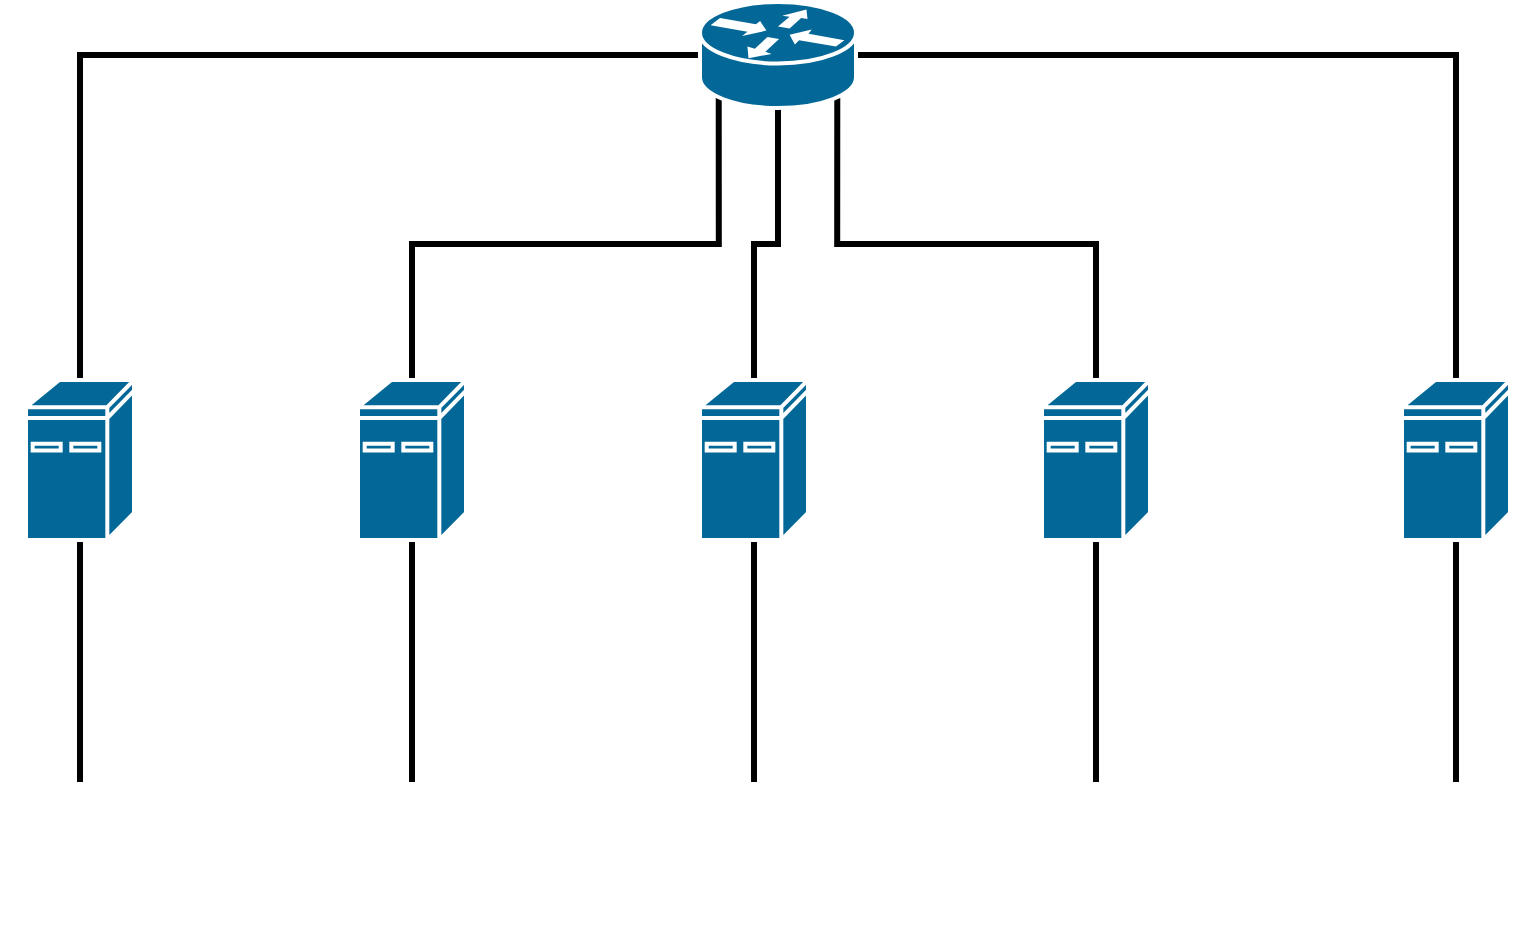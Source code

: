<mxfile version="16.6.4" type="github">
  <diagram name="Page-1" id="c37626ed-c26b-45fb-9056-f9ebc6bb27b6">
    <mxGraphModel dx="1350" dy="-69" grid="1" gridSize="9" guides="1" tooltips="1" connect="1" arrows="1" fold="1" page="1" pageScale="1" pageWidth="1100" pageHeight="850" background="none" math="0" shadow="0">
      <root>
        <mxCell id="0" />
        <mxCell id="1" parent="0" />
        <mxCell id="fl-BmTNFC80VgyWZr80f-6" value="" style="shape=image;html=1;verticalAlign=top;verticalLabelPosition=bottom;labelBackgroundColor=#ffffff;imageAspect=0;aspect=fixed;image=https://cdn2.iconfinder.com/data/icons/boxicons-solid-vol-1/24/bxs-cctv-128.png" vertex="1" parent="1">
          <mxGeometry x="113" y="1470" width="80" height="80" as="geometry" />
        </mxCell>
        <mxCell id="fl-BmTNFC80VgyWZr80f-56" style="edgeStyle=orthogonalEdgeStyle;rounded=0;orthogonalLoop=1;jettySize=auto;html=1;exitX=0.5;exitY=1;exitDx=0;exitDy=0;exitPerimeter=0;entryX=0.5;entryY=0;entryDx=0;entryDy=0;endArrow=none;endFill=0;strokeWidth=3;" edge="1" parent="1" source="fl-BmTNFC80VgyWZr80f-24" target="fl-BmTNFC80VgyWZr80f-6">
          <mxGeometry relative="1" as="geometry" />
        </mxCell>
        <mxCell id="fl-BmTNFC80VgyWZr80f-58" style="edgeStyle=orthogonalEdgeStyle;rounded=0;orthogonalLoop=1;jettySize=auto;html=1;exitX=0.5;exitY=0;exitDx=0;exitDy=0;exitPerimeter=0;entryX=0;entryY=0.5;entryDx=0;entryDy=0;entryPerimeter=0;endArrow=none;endFill=0;strokeWidth=3;" edge="1" parent="1" source="fl-BmTNFC80VgyWZr80f-24" target="fl-BmTNFC80VgyWZr80f-44">
          <mxGeometry relative="1" as="geometry" />
        </mxCell>
        <mxCell id="fl-BmTNFC80VgyWZr80f-24" value="" style="shape=mxgraph.cisco.computers_and_peripherals.ibm_mini_as400;sketch=0;html=1;pointerEvents=1;dashed=0;fillColor=#036897;strokeColor=#ffffff;strokeWidth=2;verticalLabelPosition=bottom;verticalAlign=top;align=center;outlineConnect=0;" vertex="1" parent="1">
          <mxGeometry x="126" y="1269" width="54" height="80" as="geometry" />
        </mxCell>
        <mxCell id="fl-BmTNFC80VgyWZr80f-32" value="" style="shape=image;html=1;verticalAlign=top;verticalLabelPosition=bottom;labelBackgroundColor=#ffffff;imageAspect=0;aspect=fixed;image=https://cdn2.iconfinder.com/data/icons/boxicons-solid-vol-1/24/bxs-cctv-128.png" vertex="1" parent="1">
          <mxGeometry x="279" y="1470" width="80" height="80" as="geometry" />
        </mxCell>
        <mxCell id="fl-BmTNFC80VgyWZr80f-57" style="edgeStyle=orthogonalEdgeStyle;rounded=0;orthogonalLoop=1;jettySize=auto;html=1;exitX=0.5;exitY=1;exitDx=0;exitDy=0;exitPerimeter=0;entryX=0.5;entryY=0;entryDx=0;entryDy=0;endArrow=none;endFill=0;strokeWidth=3;" edge="1" parent="1" source="fl-BmTNFC80VgyWZr80f-33" target="fl-BmTNFC80VgyWZr80f-32">
          <mxGeometry relative="1" as="geometry" />
        </mxCell>
        <mxCell id="fl-BmTNFC80VgyWZr80f-59" style="edgeStyle=orthogonalEdgeStyle;rounded=0;orthogonalLoop=1;jettySize=auto;html=1;exitX=0.5;exitY=0;exitDx=0;exitDy=0;exitPerimeter=0;entryX=0.12;entryY=0.9;entryDx=0;entryDy=0;entryPerimeter=0;endArrow=none;endFill=0;strokeWidth=3;" edge="1" parent="1" source="fl-BmTNFC80VgyWZr80f-33" target="fl-BmTNFC80VgyWZr80f-44">
          <mxGeometry relative="1" as="geometry" />
        </mxCell>
        <mxCell id="fl-BmTNFC80VgyWZr80f-33" value="" style="shape=mxgraph.cisco.computers_and_peripherals.ibm_mini_as400;sketch=0;html=1;pointerEvents=1;dashed=0;fillColor=#036897;strokeColor=#ffffff;strokeWidth=2;verticalLabelPosition=bottom;verticalAlign=top;align=center;outlineConnect=0;" vertex="1" parent="1">
          <mxGeometry x="292" y="1269" width="54" height="80" as="geometry" />
        </mxCell>
        <mxCell id="fl-BmTNFC80VgyWZr80f-35" value="" style="shape=image;html=1;verticalAlign=top;verticalLabelPosition=bottom;labelBackgroundColor=#ffffff;imageAspect=0;aspect=fixed;image=https://cdn2.iconfinder.com/data/icons/boxicons-solid-vol-1/24/bxs-cctv-128.png" vertex="1" parent="1">
          <mxGeometry x="450" y="1470" width="80" height="80" as="geometry" />
        </mxCell>
        <mxCell id="fl-BmTNFC80VgyWZr80f-55" style="edgeStyle=orthogonalEdgeStyle;rounded=0;orthogonalLoop=1;jettySize=auto;html=1;exitX=0.5;exitY=1;exitDx=0;exitDy=0;exitPerimeter=0;entryX=0.5;entryY=0;entryDx=0;entryDy=0;endArrow=none;endFill=0;strokeWidth=3;" edge="1" parent="1" source="fl-BmTNFC80VgyWZr80f-36" target="fl-BmTNFC80VgyWZr80f-35">
          <mxGeometry relative="1" as="geometry" />
        </mxCell>
        <mxCell id="fl-BmTNFC80VgyWZr80f-60" style="edgeStyle=orthogonalEdgeStyle;rounded=0;orthogonalLoop=1;jettySize=auto;html=1;exitX=0.5;exitY=0;exitDx=0;exitDy=0;exitPerimeter=0;entryX=0.5;entryY=1;entryDx=0;entryDy=0;entryPerimeter=0;endArrow=none;endFill=0;strokeWidth=3;" edge="1" parent="1" source="fl-BmTNFC80VgyWZr80f-36" target="fl-BmTNFC80VgyWZr80f-44">
          <mxGeometry relative="1" as="geometry" />
        </mxCell>
        <mxCell id="fl-BmTNFC80VgyWZr80f-36" value="" style="shape=mxgraph.cisco.computers_and_peripherals.ibm_mini_as400;sketch=0;html=1;pointerEvents=1;dashed=0;fillColor=#036897;strokeColor=#ffffff;strokeWidth=2;verticalLabelPosition=bottom;verticalAlign=top;align=center;outlineConnect=0;" vertex="1" parent="1">
          <mxGeometry x="463" y="1269" width="54" height="80" as="geometry" />
        </mxCell>
        <mxCell id="fl-BmTNFC80VgyWZr80f-38" value="" style="shape=image;html=1;verticalAlign=top;verticalLabelPosition=bottom;labelBackgroundColor=#ffffff;imageAspect=0;aspect=fixed;image=https://cdn2.iconfinder.com/data/icons/boxicons-solid-vol-1/24/bxs-cctv-128.png" vertex="1" parent="1">
          <mxGeometry x="621" y="1470" width="80" height="80" as="geometry" />
        </mxCell>
        <mxCell id="fl-BmTNFC80VgyWZr80f-54" style="edgeStyle=orthogonalEdgeStyle;rounded=0;orthogonalLoop=1;jettySize=auto;html=1;exitX=0.5;exitY=1;exitDx=0;exitDy=0;exitPerimeter=0;entryX=0.5;entryY=0;entryDx=0;entryDy=0;endArrow=none;endFill=0;strokeWidth=3;" edge="1" parent="1" source="fl-BmTNFC80VgyWZr80f-39" target="fl-BmTNFC80VgyWZr80f-38">
          <mxGeometry relative="1" as="geometry" />
        </mxCell>
        <mxCell id="fl-BmTNFC80VgyWZr80f-61" style="edgeStyle=orthogonalEdgeStyle;rounded=0;orthogonalLoop=1;jettySize=auto;html=1;exitX=0.5;exitY=0;exitDx=0;exitDy=0;exitPerimeter=0;entryX=0.88;entryY=0.9;entryDx=0;entryDy=0;entryPerimeter=0;endArrow=none;endFill=0;strokeWidth=3;" edge="1" parent="1" source="fl-BmTNFC80VgyWZr80f-39" target="fl-BmTNFC80VgyWZr80f-44">
          <mxGeometry relative="1" as="geometry" />
        </mxCell>
        <mxCell id="fl-BmTNFC80VgyWZr80f-39" value="" style="shape=mxgraph.cisco.computers_and_peripherals.ibm_mini_as400;sketch=0;html=1;pointerEvents=1;dashed=0;fillColor=#036897;strokeColor=#ffffff;strokeWidth=2;verticalLabelPosition=bottom;verticalAlign=top;align=center;outlineConnect=0;" vertex="1" parent="1">
          <mxGeometry x="634" y="1269" width="54" height="80" as="geometry" />
        </mxCell>
        <mxCell id="fl-BmTNFC80VgyWZr80f-41" value="" style="shape=image;html=1;verticalAlign=top;verticalLabelPosition=bottom;labelBackgroundColor=#ffffff;imageAspect=0;aspect=fixed;image=https://cdn2.iconfinder.com/data/icons/boxicons-solid-vol-1/24/bxs-cctv-128.png" vertex="1" parent="1">
          <mxGeometry x="801" y="1470" width="80" height="80" as="geometry" />
        </mxCell>
        <mxCell id="fl-BmTNFC80VgyWZr80f-53" style="edgeStyle=orthogonalEdgeStyle;rounded=0;orthogonalLoop=1;jettySize=auto;html=1;exitX=0.5;exitY=1;exitDx=0;exitDy=0;exitPerimeter=0;endArrow=none;endFill=0;strokeWidth=3;" edge="1" parent="1" source="fl-BmTNFC80VgyWZr80f-42" target="fl-BmTNFC80VgyWZr80f-41">
          <mxGeometry relative="1" as="geometry" />
        </mxCell>
        <mxCell id="fl-BmTNFC80VgyWZr80f-62" style="edgeStyle=orthogonalEdgeStyle;rounded=0;orthogonalLoop=1;jettySize=auto;html=1;exitX=0.5;exitY=0;exitDx=0;exitDy=0;exitPerimeter=0;entryX=1;entryY=0.5;entryDx=0;entryDy=0;entryPerimeter=0;endArrow=none;endFill=0;strokeWidth=3;" edge="1" parent="1" source="fl-BmTNFC80VgyWZr80f-42" target="fl-BmTNFC80VgyWZr80f-44">
          <mxGeometry relative="1" as="geometry" />
        </mxCell>
        <mxCell id="fl-BmTNFC80VgyWZr80f-42" value="" style="shape=mxgraph.cisco.computers_and_peripherals.ibm_mini_as400;sketch=0;html=1;pointerEvents=1;dashed=0;fillColor=#036897;strokeColor=#ffffff;strokeWidth=2;verticalLabelPosition=bottom;verticalAlign=top;align=center;outlineConnect=0;" vertex="1" parent="1">
          <mxGeometry x="814" y="1269" width="54" height="80" as="geometry" />
        </mxCell>
        <mxCell id="fl-BmTNFC80VgyWZr80f-44" value="" style="shape=mxgraph.cisco.routers.router;sketch=0;html=1;pointerEvents=1;dashed=0;fillColor=#036897;strokeColor=#ffffff;strokeWidth=2;verticalLabelPosition=bottom;verticalAlign=top;align=center;outlineConnect=0;" vertex="1" parent="1">
          <mxGeometry x="463" y="1080" width="78" height="53" as="geometry" />
        </mxCell>
      </root>
    </mxGraphModel>
  </diagram>
</mxfile>
